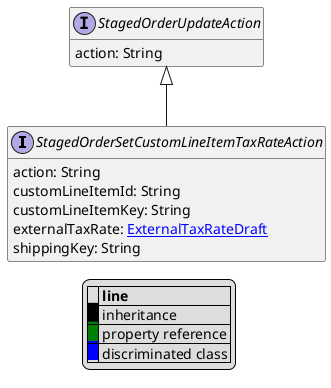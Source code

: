 @startuml

hide empty fields
hide empty methods
legend
|= |= line |
|<back:black>   </back>| inheritance |
|<back:green>   </back>| property reference |
|<back:blue>   </back>| discriminated class |
endlegend
interface StagedOrderSetCustomLineItemTaxRateAction [[StagedOrderSetCustomLineItemTaxRateAction.svg]] extends StagedOrderUpdateAction {
    action: String
    customLineItemId: String
    customLineItemKey: String
    externalTaxRate: [[ExternalTaxRateDraft.svg ExternalTaxRateDraft]]
    shippingKey: String
}
interface StagedOrderUpdateAction [[StagedOrderUpdateAction.svg]]  {
    action: String
}





@enduml
